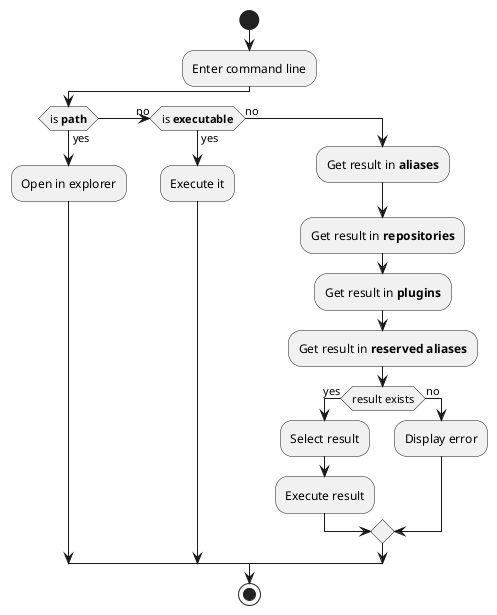 @startuml
start
:Enter command line;
if (is **path**) then (yes)
    :Open in explorer;
(no) elseif(is **executable**) then(yes)    
    :Execute it;    
else (no)    
    :Get result in **aliases**;
    :Get result in **repositories**;
    :Get result in **plugins**;
    :Get result in **reserved aliases**;
    if (result exists) then (yes)
        :Select result;
        :Execute result;
    else (no)
        :Display error;
    endif
endif    
stop
@enduml